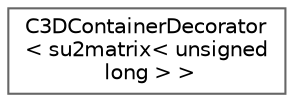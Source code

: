 digraph "Graphical Class Hierarchy"
{
 // LATEX_PDF_SIZE
  bgcolor="transparent";
  edge [fontname=Helvetica,fontsize=10,labelfontname=Helvetica,labelfontsize=10];
  node [fontname=Helvetica,fontsize=10,shape=box,height=0.2,width=0.4];
  rankdir="LR";
  Node0 [id="Node000000",label="C3DContainerDecorator\l\< su2matrix\< unsigned\l long \> \>",height=0.2,width=0.4,color="grey40", fillcolor="white", style="filled",URL="$classC3DContainerDecorator.html",tooltip=" "];
}
